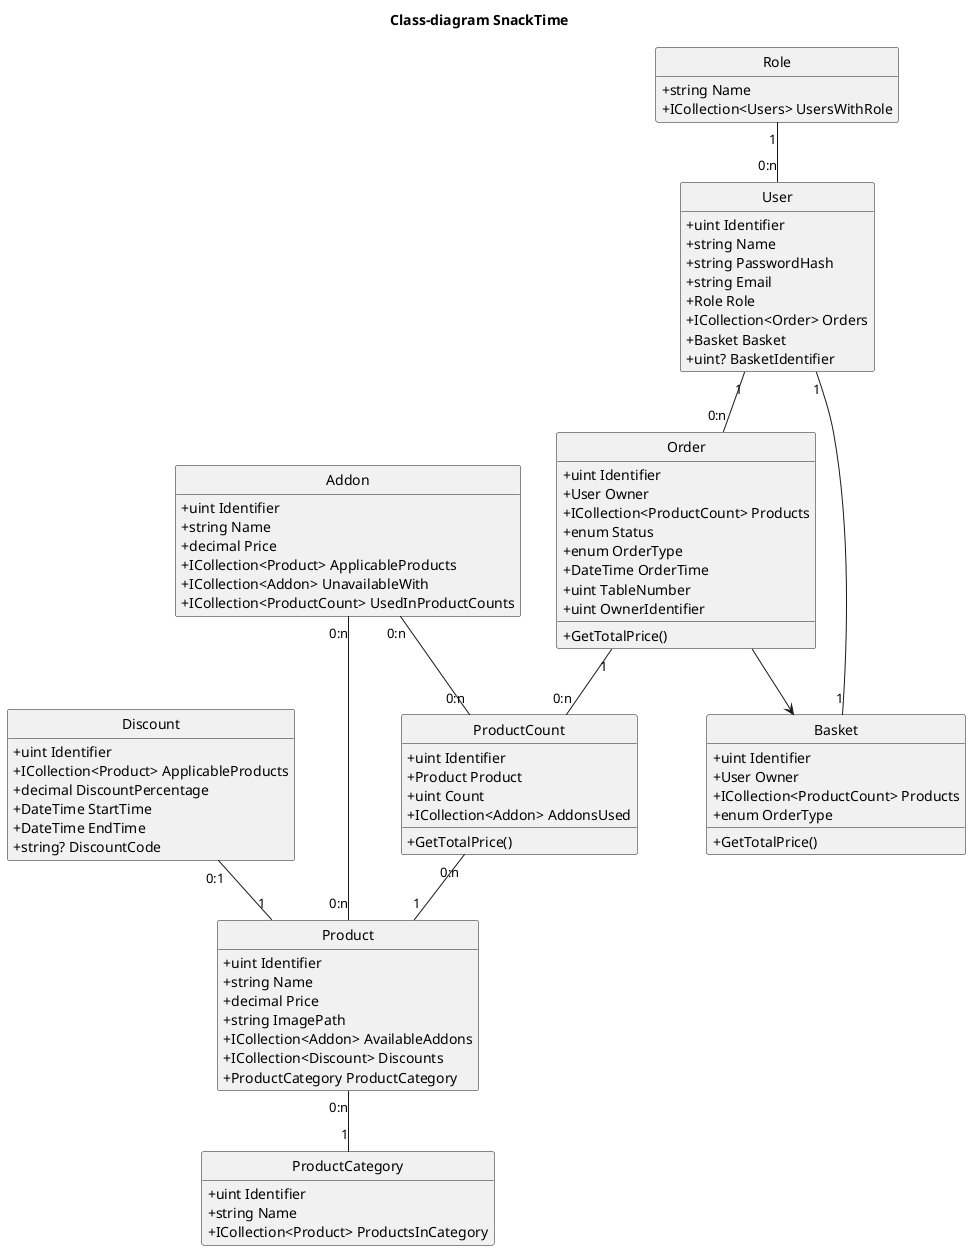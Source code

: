 @startuml
hide circle
hide empty members
skinparam classAttributeIconSize 0
skinparam packageStyle rectangle
title Class-diagram SnackTime


class User {
    +uint Identifier
    +string Name
    +string PasswordHash
    +string Email
    +Role Role
    +ICollection<Order> Orders
    +Basket Basket
    +uint? BasketIdentifier
}

class Role {
    +string Name
    +ICollection<Users> UsersWithRole
}

class Product {
    +uint Identifier
    +string Name
    +decimal Price
    +string ImagePath
    +ICollection<Addon> AvailableAddons
    +ICollection<Discount> Discounts
    +ProductCategory ProductCategory
}

class ProductCount {
    +uint Identifier
    +Product Product
    +uint Count
    +ICollection<Addon> AddonsUsed
    
    +GetTotalPrice()
}

class Basket {
    +uint Identifier
    +User Owner
    +ICollection<ProductCount> Products
    +enum OrderType
    
    +GetTotalPrice()
}

class Order {
    +uint Identifier
    +User Owner
    +ICollection<ProductCount> Products
    +enum Status
    +enum OrderType
    +DateTime OrderTime
    +uint TableNumber
    +uint OwnerIdentifier
    
    +GetTotalPrice()
}

class Discount {
    +uint Identifier
    +ICollection<Product> ApplicableProducts
    +decimal DiscountPercentage
    +DateTime StartTime
    +DateTime EndTime
    +string? DiscountCode
}

class Addon {
    +uint Identifier
    +string Name
    +decimal Price
    +ICollection<Product> ApplicableProducts
    +ICollection<Addon> UnavailableWith
    +ICollection<ProductCount> UsedInProductCounts
}

class ProductCategory {
    +uint Identifier
    +string Name
    +ICollection<Product> ProductsInCategory
}

User "1" -- "0:n" Order
Order "1" -- "0:n" ProductCount
ProductCount "0:n" -- "1" Product
Discount "0:1" -- "1" Product
User "1" -- "1" Basket
Addon "0:n" -- "0:n" Product
Addon "0:n" -- "0:n" ProductCount
Role "1" -- "0:n" User
Product "0:n" -- "1" ProductCategory

Order --> Basket



@enduml